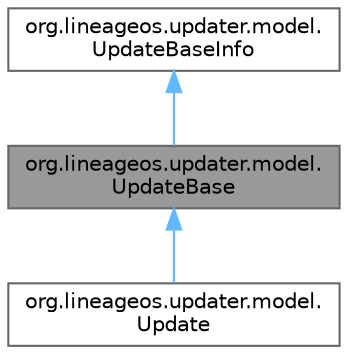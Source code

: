 digraph "org.lineageos.updater.model.UpdateBase"
{
 // LATEX_PDF_SIZE
  bgcolor="transparent";
  edge [fontname=Helvetica,fontsize=10,labelfontname=Helvetica,labelfontsize=10];
  node [fontname=Helvetica,fontsize=10,shape=box,height=0.2,width=0.4];
  Node1 [label="org.lineageos.updater.model.\lUpdateBase",height=0.2,width=0.4,color="gray40", fillcolor="grey60", style="filled", fontcolor="black",tooltip=" "];
  Node2 -> Node1 [dir="back",color="steelblue1",style="solid"];
  Node2 [label="org.lineageos.updater.model.\lUpdateBaseInfo",height=0.2,width=0.4,color="gray40", fillcolor="white", style="filled",URL="$interfaceorg_1_1lineageos_1_1updater_1_1model_1_1_update_base_info.html",tooltip=" "];
  Node1 -> Node3 [dir="back",color="steelblue1",style="solid"];
  Node3 [label="org.lineageos.updater.model.\lUpdate",height=0.2,width=0.4,color="gray40", fillcolor="white", style="filled",URL="$classorg_1_1lineageos_1_1updater_1_1model_1_1_update.html",tooltip=" "];
}
